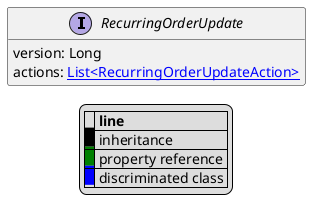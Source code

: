 @startuml

hide empty fields
hide empty methods
legend
|= |= line |
|<back:black>   </back>| inheritance |
|<back:green>   </back>| property reference |
|<back:blue>   </back>| discriminated class |
endlegend
interface RecurringOrderUpdate [[RecurringOrderUpdate.svg]]  {
    version: Long
    actions: [[RecurringOrderUpdateAction.svg List<RecurringOrderUpdateAction>]]
}






@enduml
